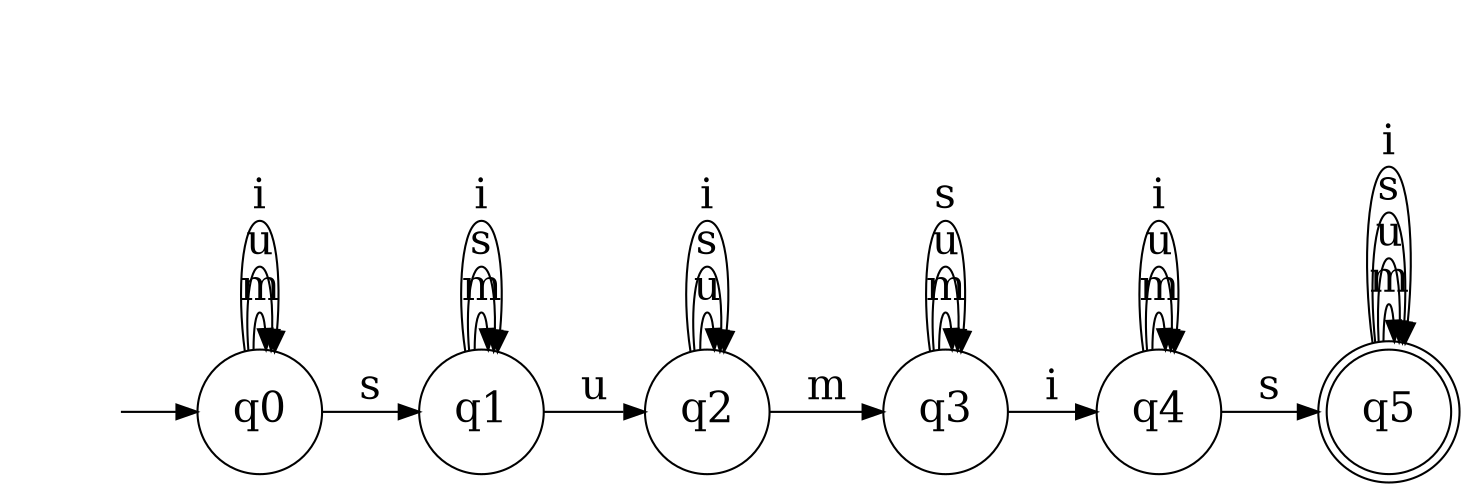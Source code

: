 digraph "automatas/sumis" {
	graph [rankdir=LR]
	node [fontsize=20]
	edge [fontsize="20pt"]
	"" [label="" shape=plaintext]
	q5 [label=q5 shape=doublecircle]
	q0 [label=q0 shape=circle]
	q1 [label=q1 shape=circle]
	q3 [label=q3 shape=circle]
	q2 [label=q2 shape=circle]
	q4 [label=q4 shape=circle]
	"" -> q0 [label=""]
	q0 -> q1 [label=s]
	q0 -> q0 [label=m]
	q0 -> q0 [label=u]
	q0 -> q0 [label=i]
	q1 -> q2 [label=u]
	q1 -> q1 [label=m]
	q1 -> q1 [label=s]
	q1 -> q1 [label=i]
	q2 -> q3 [label=m]
	q2 -> q2 [label=u]
	q2 -> q2 [label=s]
	q2 -> q2 [label=i]
	q3 -> q4 [label=i]
	q3 -> q3 [label=m]
	q3 -> q3 [label=u]
	q3 -> q3 [label=s]
	q4 -> q5 [label=s]
	q4 -> q4 [label=m]
	q4 -> q4 [label=u]
	q4 -> q4 [label=i]
	q5 -> q5 [label=m]
	q5 -> q5 [label=u]
	q5 -> q5 [label=s]
	q5 -> q5 [label=i]
}
